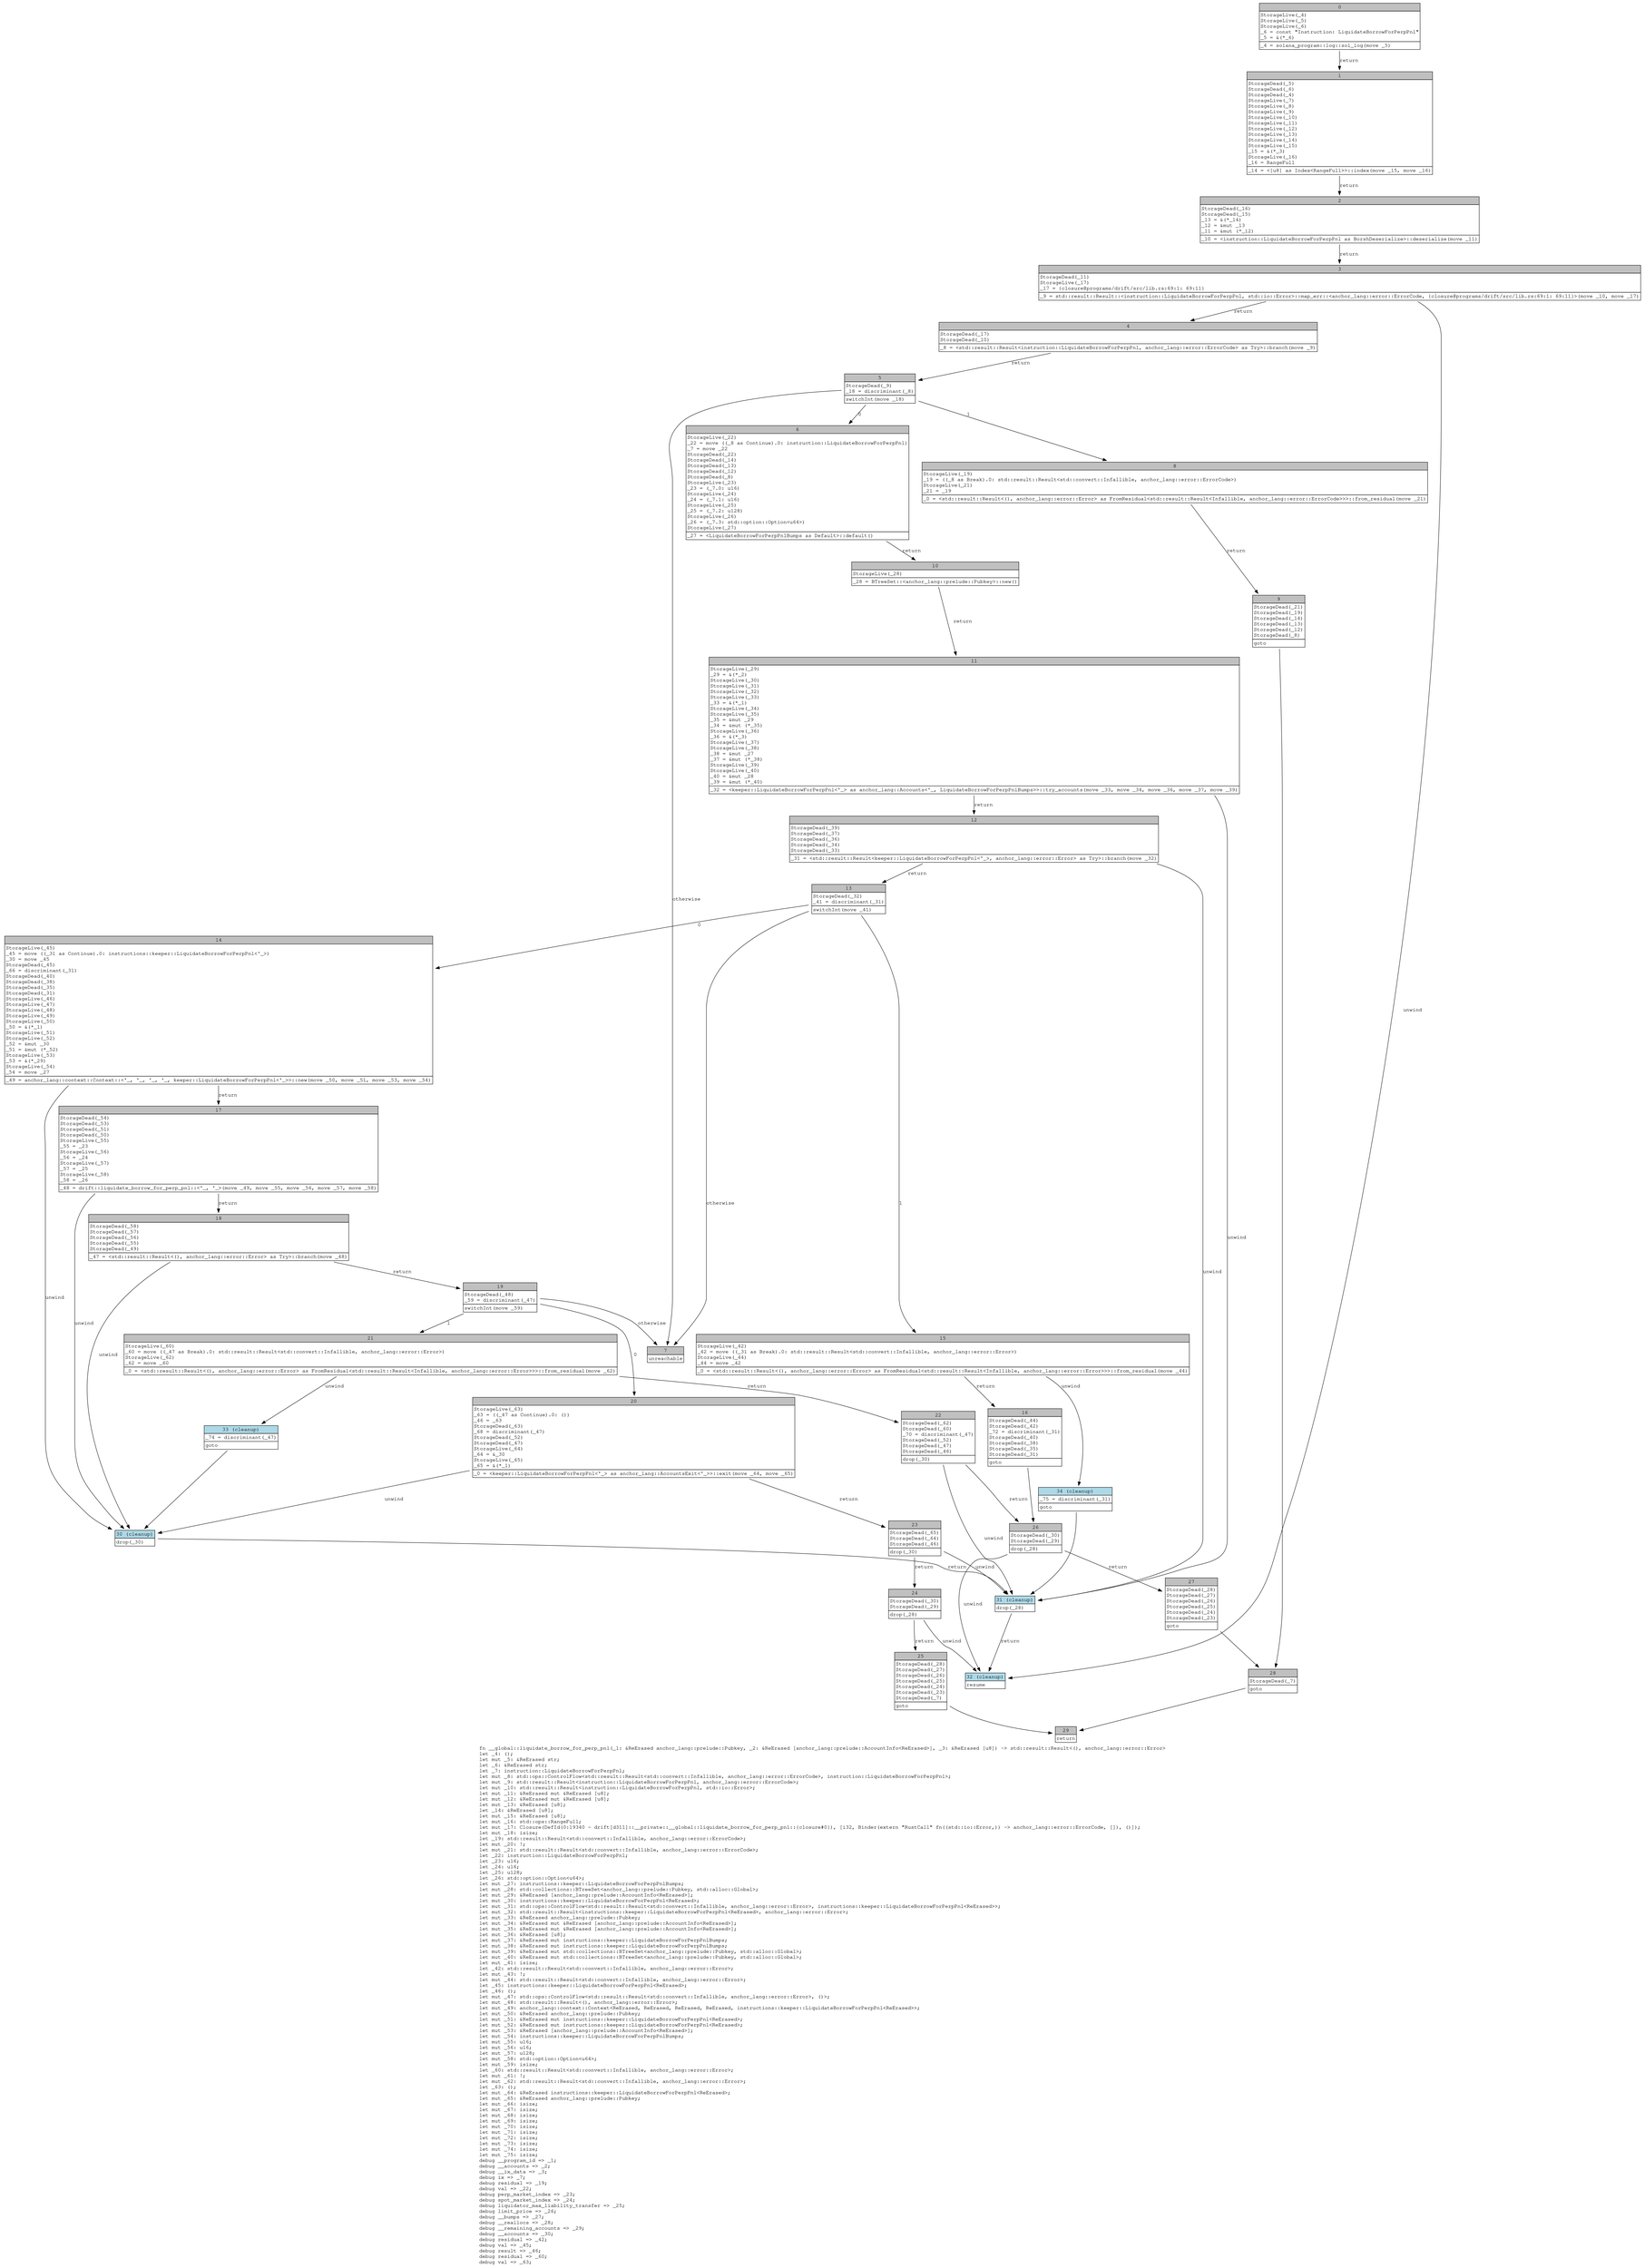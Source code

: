 digraph Mir_0_19338 {
    graph [fontname="Courier, monospace"];
    node [fontname="Courier, monospace"];
    edge [fontname="Courier, monospace"];
    label=<fn __global::liquidate_borrow_for_perp_pnl(_1: &amp;ReErased anchor_lang::prelude::Pubkey, _2: &amp;ReErased [anchor_lang::prelude::AccountInfo&lt;ReErased&gt;], _3: &amp;ReErased [u8]) -&gt; std::result::Result&lt;(), anchor_lang::error::Error&gt;<br align="left"/>let _4: ();<br align="left"/>let mut _5: &amp;ReErased str;<br align="left"/>let _6: &amp;ReErased str;<br align="left"/>let _7: instruction::LiquidateBorrowForPerpPnl;<br align="left"/>let mut _8: std::ops::ControlFlow&lt;std::result::Result&lt;std::convert::Infallible, anchor_lang::error::ErrorCode&gt;, instruction::LiquidateBorrowForPerpPnl&gt;;<br align="left"/>let mut _9: std::result::Result&lt;instruction::LiquidateBorrowForPerpPnl, anchor_lang::error::ErrorCode&gt;;<br align="left"/>let mut _10: std::result::Result&lt;instruction::LiquidateBorrowForPerpPnl, std::io::Error&gt;;<br align="left"/>let mut _11: &amp;ReErased mut &amp;ReErased [u8];<br align="left"/>let mut _12: &amp;ReErased mut &amp;ReErased [u8];<br align="left"/>let mut _13: &amp;ReErased [u8];<br align="left"/>let _14: &amp;ReErased [u8];<br align="left"/>let mut _15: &amp;ReErased [u8];<br align="left"/>let mut _16: std::ops::RangeFull;<br align="left"/>let mut _17: Closure(DefId(0:19340 ~ drift[d311]::__private::__global::liquidate_borrow_for_perp_pnl::{closure#0}), [i32, Binder(extern &quot;RustCall&quot; fn((std::io::Error,)) -&gt; anchor_lang::error::ErrorCode, []), ()]);<br align="left"/>let mut _18: isize;<br align="left"/>let _19: std::result::Result&lt;std::convert::Infallible, anchor_lang::error::ErrorCode&gt;;<br align="left"/>let mut _20: !;<br align="left"/>let mut _21: std::result::Result&lt;std::convert::Infallible, anchor_lang::error::ErrorCode&gt;;<br align="left"/>let _22: instruction::LiquidateBorrowForPerpPnl;<br align="left"/>let _23: u16;<br align="left"/>let _24: u16;<br align="left"/>let _25: u128;<br align="left"/>let _26: std::option::Option&lt;u64&gt;;<br align="left"/>let mut _27: instructions::keeper::LiquidateBorrowForPerpPnlBumps;<br align="left"/>let mut _28: std::collections::BTreeSet&lt;anchor_lang::prelude::Pubkey, std::alloc::Global&gt;;<br align="left"/>let mut _29: &amp;ReErased [anchor_lang::prelude::AccountInfo&lt;ReErased&gt;];<br align="left"/>let mut _30: instructions::keeper::LiquidateBorrowForPerpPnl&lt;ReErased&gt;;<br align="left"/>let mut _31: std::ops::ControlFlow&lt;std::result::Result&lt;std::convert::Infallible, anchor_lang::error::Error&gt;, instructions::keeper::LiquidateBorrowForPerpPnl&lt;ReErased&gt;&gt;;<br align="left"/>let mut _32: std::result::Result&lt;instructions::keeper::LiquidateBorrowForPerpPnl&lt;ReErased&gt;, anchor_lang::error::Error&gt;;<br align="left"/>let mut _33: &amp;ReErased anchor_lang::prelude::Pubkey;<br align="left"/>let mut _34: &amp;ReErased mut &amp;ReErased [anchor_lang::prelude::AccountInfo&lt;ReErased&gt;];<br align="left"/>let mut _35: &amp;ReErased mut &amp;ReErased [anchor_lang::prelude::AccountInfo&lt;ReErased&gt;];<br align="left"/>let mut _36: &amp;ReErased [u8];<br align="left"/>let mut _37: &amp;ReErased mut instructions::keeper::LiquidateBorrowForPerpPnlBumps;<br align="left"/>let mut _38: &amp;ReErased mut instructions::keeper::LiquidateBorrowForPerpPnlBumps;<br align="left"/>let mut _39: &amp;ReErased mut std::collections::BTreeSet&lt;anchor_lang::prelude::Pubkey, std::alloc::Global&gt;;<br align="left"/>let mut _40: &amp;ReErased mut std::collections::BTreeSet&lt;anchor_lang::prelude::Pubkey, std::alloc::Global&gt;;<br align="left"/>let mut _41: isize;<br align="left"/>let _42: std::result::Result&lt;std::convert::Infallible, anchor_lang::error::Error&gt;;<br align="left"/>let mut _43: !;<br align="left"/>let mut _44: std::result::Result&lt;std::convert::Infallible, anchor_lang::error::Error&gt;;<br align="left"/>let _45: instructions::keeper::LiquidateBorrowForPerpPnl&lt;ReErased&gt;;<br align="left"/>let _46: ();<br align="left"/>let mut _47: std::ops::ControlFlow&lt;std::result::Result&lt;std::convert::Infallible, anchor_lang::error::Error&gt;, ()&gt;;<br align="left"/>let mut _48: std::result::Result&lt;(), anchor_lang::error::Error&gt;;<br align="left"/>let mut _49: anchor_lang::context::Context&lt;ReErased, ReErased, ReErased, ReErased, instructions::keeper::LiquidateBorrowForPerpPnl&lt;ReErased&gt;&gt;;<br align="left"/>let mut _50: &amp;ReErased anchor_lang::prelude::Pubkey;<br align="left"/>let mut _51: &amp;ReErased mut instructions::keeper::LiquidateBorrowForPerpPnl&lt;ReErased&gt;;<br align="left"/>let mut _52: &amp;ReErased mut instructions::keeper::LiquidateBorrowForPerpPnl&lt;ReErased&gt;;<br align="left"/>let mut _53: &amp;ReErased [anchor_lang::prelude::AccountInfo&lt;ReErased&gt;];<br align="left"/>let mut _54: instructions::keeper::LiquidateBorrowForPerpPnlBumps;<br align="left"/>let mut _55: u16;<br align="left"/>let mut _56: u16;<br align="left"/>let mut _57: u128;<br align="left"/>let mut _58: std::option::Option&lt;u64&gt;;<br align="left"/>let mut _59: isize;<br align="left"/>let _60: std::result::Result&lt;std::convert::Infallible, anchor_lang::error::Error&gt;;<br align="left"/>let mut _61: !;<br align="left"/>let mut _62: std::result::Result&lt;std::convert::Infallible, anchor_lang::error::Error&gt;;<br align="left"/>let _63: ();<br align="left"/>let mut _64: &amp;ReErased instructions::keeper::LiquidateBorrowForPerpPnl&lt;ReErased&gt;;<br align="left"/>let mut _65: &amp;ReErased anchor_lang::prelude::Pubkey;<br align="left"/>let mut _66: isize;<br align="left"/>let mut _67: isize;<br align="left"/>let mut _68: isize;<br align="left"/>let mut _69: isize;<br align="left"/>let mut _70: isize;<br align="left"/>let mut _71: isize;<br align="left"/>let mut _72: isize;<br align="left"/>let mut _73: isize;<br align="left"/>let mut _74: isize;<br align="left"/>let mut _75: isize;<br align="left"/>debug __program_id =&gt; _1;<br align="left"/>debug __accounts =&gt; _2;<br align="left"/>debug __ix_data =&gt; _3;<br align="left"/>debug ix =&gt; _7;<br align="left"/>debug residual =&gt; _19;<br align="left"/>debug val =&gt; _22;<br align="left"/>debug perp_market_index =&gt; _23;<br align="left"/>debug spot_market_index =&gt; _24;<br align="left"/>debug liquidator_max_liability_transfer =&gt; _25;<br align="left"/>debug limit_price =&gt; _26;<br align="left"/>debug __bumps =&gt; _27;<br align="left"/>debug __reallocs =&gt; _28;<br align="left"/>debug __remaining_accounts =&gt; _29;<br align="left"/>debug __accounts =&gt; _30;<br align="left"/>debug residual =&gt; _42;<br align="left"/>debug val =&gt; _45;<br align="left"/>debug result =&gt; _46;<br align="left"/>debug residual =&gt; _60;<br align="left"/>debug val =&gt; _63;<br align="left"/>>;
    bb0__0_19338 [shape="none", label=<<table border="0" cellborder="1" cellspacing="0"><tr><td bgcolor="gray" align="center" colspan="1">0</td></tr><tr><td align="left" balign="left">StorageLive(_4)<br/>StorageLive(_5)<br/>StorageLive(_6)<br/>_6 = const &quot;Instruction: LiquidateBorrowForPerpPnl&quot;<br/>_5 = &amp;(*_6)<br/></td></tr><tr><td align="left">_4 = solana_program::log::sol_log(move _5)</td></tr></table>>];
    bb1__0_19338 [shape="none", label=<<table border="0" cellborder="1" cellspacing="0"><tr><td bgcolor="gray" align="center" colspan="1">1</td></tr><tr><td align="left" balign="left">StorageDead(_5)<br/>StorageDead(_6)<br/>StorageDead(_4)<br/>StorageLive(_7)<br/>StorageLive(_8)<br/>StorageLive(_9)<br/>StorageLive(_10)<br/>StorageLive(_11)<br/>StorageLive(_12)<br/>StorageLive(_13)<br/>StorageLive(_14)<br/>StorageLive(_15)<br/>_15 = &amp;(*_3)<br/>StorageLive(_16)<br/>_16 = RangeFull<br/></td></tr><tr><td align="left">_14 = &lt;[u8] as Index&lt;RangeFull&gt;&gt;::index(move _15, move _16)</td></tr></table>>];
    bb2__0_19338 [shape="none", label=<<table border="0" cellborder="1" cellspacing="0"><tr><td bgcolor="gray" align="center" colspan="1">2</td></tr><tr><td align="left" balign="left">StorageDead(_16)<br/>StorageDead(_15)<br/>_13 = &amp;(*_14)<br/>_12 = &amp;mut _13<br/>_11 = &amp;mut (*_12)<br/></td></tr><tr><td align="left">_10 = &lt;instruction::LiquidateBorrowForPerpPnl as BorshDeserialize&gt;::deserialize(move _11)</td></tr></table>>];
    bb3__0_19338 [shape="none", label=<<table border="0" cellborder="1" cellspacing="0"><tr><td bgcolor="gray" align="center" colspan="1">3</td></tr><tr><td align="left" balign="left">StorageDead(_11)<br/>StorageLive(_17)<br/>_17 = {closure@programs/drift/src/lib.rs:69:1: 69:11}<br/></td></tr><tr><td align="left">_9 = std::result::Result::&lt;instruction::LiquidateBorrowForPerpPnl, std::io::Error&gt;::map_err::&lt;anchor_lang::error::ErrorCode, {closure@programs/drift/src/lib.rs:69:1: 69:11}&gt;(move _10, move _17)</td></tr></table>>];
    bb4__0_19338 [shape="none", label=<<table border="0" cellborder="1" cellspacing="0"><tr><td bgcolor="gray" align="center" colspan="1">4</td></tr><tr><td align="left" balign="left">StorageDead(_17)<br/>StorageDead(_10)<br/></td></tr><tr><td align="left">_8 = &lt;std::result::Result&lt;instruction::LiquidateBorrowForPerpPnl, anchor_lang::error::ErrorCode&gt; as Try&gt;::branch(move _9)</td></tr></table>>];
    bb5__0_19338 [shape="none", label=<<table border="0" cellborder="1" cellspacing="0"><tr><td bgcolor="gray" align="center" colspan="1">5</td></tr><tr><td align="left" balign="left">StorageDead(_9)<br/>_18 = discriminant(_8)<br/></td></tr><tr><td align="left">switchInt(move _18)</td></tr></table>>];
    bb6__0_19338 [shape="none", label=<<table border="0" cellborder="1" cellspacing="0"><tr><td bgcolor="gray" align="center" colspan="1">6</td></tr><tr><td align="left" balign="left">StorageLive(_22)<br/>_22 = move ((_8 as Continue).0: instruction::LiquidateBorrowForPerpPnl)<br/>_7 = move _22<br/>StorageDead(_22)<br/>StorageDead(_14)<br/>StorageDead(_13)<br/>StorageDead(_12)<br/>StorageDead(_8)<br/>StorageLive(_23)<br/>_23 = (_7.0: u16)<br/>StorageLive(_24)<br/>_24 = (_7.1: u16)<br/>StorageLive(_25)<br/>_25 = (_7.2: u128)<br/>StorageLive(_26)<br/>_26 = (_7.3: std::option::Option&lt;u64&gt;)<br/>StorageLive(_27)<br/></td></tr><tr><td align="left">_27 = &lt;LiquidateBorrowForPerpPnlBumps as Default&gt;::default()</td></tr></table>>];
    bb7__0_19338 [shape="none", label=<<table border="0" cellborder="1" cellspacing="0"><tr><td bgcolor="gray" align="center" colspan="1">7</td></tr><tr><td align="left">unreachable</td></tr></table>>];
    bb8__0_19338 [shape="none", label=<<table border="0" cellborder="1" cellspacing="0"><tr><td bgcolor="gray" align="center" colspan="1">8</td></tr><tr><td align="left" balign="left">StorageLive(_19)<br/>_19 = ((_8 as Break).0: std::result::Result&lt;std::convert::Infallible, anchor_lang::error::ErrorCode&gt;)<br/>StorageLive(_21)<br/>_21 = _19<br/></td></tr><tr><td align="left">_0 = &lt;std::result::Result&lt;(), anchor_lang::error::Error&gt; as FromResidual&lt;std::result::Result&lt;Infallible, anchor_lang::error::ErrorCode&gt;&gt;&gt;::from_residual(move _21)</td></tr></table>>];
    bb9__0_19338 [shape="none", label=<<table border="0" cellborder="1" cellspacing="0"><tr><td bgcolor="gray" align="center" colspan="1">9</td></tr><tr><td align="left" balign="left">StorageDead(_21)<br/>StorageDead(_19)<br/>StorageDead(_14)<br/>StorageDead(_13)<br/>StorageDead(_12)<br/>StorageDead(_8)<br/></td></tr><tr><td align="left">goto</td></tr></table>>];
    bb10__0_19338 [shape="none", label=<<table border="0" cellborder="1" cellspacing="0"><tr><td bgcolor="gray" align="center" colspan="1">10</td></tr><tr><td align="left" balign="left">StorageLive(_28)<br/></td></tr><tr><td align="left">_28 = BTreeSet::&lt;anchor_lang::prelude::Pubkey&gt;::new()</td></tr></table>>];
    bb11__0_19338 [shape="none", label=<<table border="0" cellborder="1" cellspacing="0"><tr><td bgcolor="gray" align="center" colspan="1">11</td></tr><tr><td align="left" balign="left">StorageLive(_29)<br/>_29 = &amp;(*_2)<br/>StorageLive(_30)<br/>StorageLive(_31)<br/>StorageLive(_32)<br/>StorageLive(_33)<br/>_33 = &amp;(*_1)<br/>StorageLive(_34)<br/>StorageLive(_35)<br/>_35 = &amp;mut _29<br/>_34 = &amp;mut (*_35)<br/>StorageLive(_36)<br/>_36 = &amp;(*_3)<br/>StorageLive(_37)<br/>StorageLive(_38)<br/>_38 = &amp;mut _27<br/>_37 = &amp;mut (*_38)<br/>StorageLive(_39)<br/>StorageLive(_40)<br/>_40 = &amp;mut _28<br/>_39 = &amp;mut (*_40)<br/></td></tr><tr><td align="left">_32 = &lt;keeper::LiquidateBorrowForPerpPnl&lt;'_&gt; as anchor_lang::Accounts&lt;'_, LiquidateBorrowForPerpPnlBumps&gt;&gt;::try_accounts(move _33, move _34, move _36, move _37, move _39)</td></tr></table>>];
    bb12__0_19338 [shape="none", label=<<table border="0" cellborder="1" cellspacing="0"><tr><td bgcolor="gray" align="center" colspan="1">12</td></tr><tr><td align="left" balign="left">StorageDead(_39)<br/>StorageDead(_37)<br/>StorageDead(_36)<br/>StorageDead(_34)<br/>StorageDead(_33)<br/></td></tr><tr><td align="left">_31 = &lt;std::result::Result&lt;keeper::LiquidateBorrowForPerpPnl&lt;'_&gt;, anchor_lang::error::Error&gt; as Try&gt;::branch(move _32)</td></tr></table>>];
    bb13__0_19338 [shape="none", label=<<table border="0" cellborder="1" cellspacing="0"><tr><td bgcolor="gray" align="center" colspan="1">13</td></tr><tr><td align="left" balign="left">StorageDead(_32)<br/>_41 = discriminant(_31)<br/></td></tr><tr><td align="left">switchInt(move _41)</td></tr></table>>];
    bb14__0_19338 [shape="none", label=<<table border="0" cellborder="1" cellspacing="0"><tr><td bgcolor="gray" align="center" colspan="1">14</td></tr><tr><td align="left" balign="left">StorageLive(_45)<br/>_45 = move ((_31 as Continue).0: instructions::keeper::LiquidateBorrowForPerpPnl&lt;'_&gt;)<br/>_30 = move _45<br/>StorageDead(_45)<br/>_66 = discriminant(_31)<br/>StorageDead(_40)<br/>StorageDead(_38)<br/>StorageDead(_35)<br/>StorageDead(_31)<br/>StorageLive(_46)<br/>StorageLive(_47)<br/>StorageLive(_48)<br/>StorageLive(_49)<br/>StorageLive(_50)<br/>_50 = &amp;(*_1)<br/>StorageLive(_51)<br/>StorageLive(_52)<br/>_52 = &amp;mut _30<br/>_51 = &amp;mut (*_52)<br/>StorageLive(_53)<br/>_53 = &amp;(*_29)<br/>StorageLive(_54)<br/>_54 = move _27<br/></td></tr><tr><td align="left">_49 = anchor_lang::context::Context::&lt;'_, '_, '_, '_, keeper::LiquidateBorrowForPerpPnl&lt;'_&gt;&gt;::new(move _50, move _51, move _53, move _54)</td></tr></table>>];
    bb15__0_19338 [shape="none", label=<<table border="0" cellborder="1" cellspacing="0"><tr><td bgcolor="gray" align="center" colspan="1">15</td></tr><tr><td align="left" balign="left">StorageLive(_42)<br/>_42 = move ((_31 as Break).0: std::result::Result&lt;std::convert::Infallible, anchor_lang::error::Error&gt;)<br/>StorageLive(_44)<br/>_44 = move _42<br/></td></tr><tr><td align="left">_0 = &lt;std::result::Result&lt;(), anchor_lang::error::Error&gt; as FromResidual&lt;std::result::Result&lt;Infallible, anchor_lang::error::Error&gt;&gt;&gt;::from_residual(move _44)</td></tr></table>>];
    bb16__0_19338 [shape="none", label=<<table border="0" cellborder="1" cellspacing="0"><tr><td bgcolor="gray" align="center" colspan="1">16</td></tr><tr><td align="left" balign="left">StorageDead(_44)<br/>StorageDead(_42)<br/>_72 = discriminant(_31)<br/>StorageDead(_40)<br/>StorageDead(_38)<br/>StorageDead(_35)<br/>StorageDead(_31)<br/></td></tr><tr><td align="left">goto</td></tr></table>>];
    bb17__0_19338 [shape="none", label=<<table border="0" cellborder="1" cellspacing="0"><tr><td bgcolor="gray" align="center" colspan="1">17</td></tr><tr><td align="left" balign="left">StorageDead(_54)<br/>StorageDead(_53)<br/>StorageDead(_51)<br/>StorageDead(_50)<br/>StorageLive(_55)<br/>_55 = _23<br/>StorageLive(_56)<br/>_56 = _24<br/>StorageLive(_57)<br/>_57 = _25<br/>StorageLive(_58)<br/>_58 = _26<br/></td></tr><tr><td align="left">_48 = drift::liquidate_borrow_for_perp_pnl::&lt;'_, '_&gt;(move _49, move _55, move _56, move _57, move _58)</td></tr></table>>];
    bb18__0_19338 [shape="none", label=<<table border="0" cellborder="1" cellspacing="0"><tr><td bgcolor="gray" align="center" colspan="1">18</td></tr><tr><td align="left" balign="left">StorageDead(_58)<br/>StorageDead(_57)<br/>StorageDead(_56)<br/>StorageDead(_55)<br/>StorageDead(_49)<br/></td></tr><tr><td align="left">_47 = &lt;std::result::Result&lt;(), anchor_lang::error::Error&gt; as Try&gt;::branch(move _48)</td></tr></table>>];
    bb19__0_19338 [shape="none", label=<<table border="0" cellborder="1" cellspacing="0"><tr><td bgcolor="gray" align="center" colspan="1">19</td></tr><tr><td align="left" balign="left">StorageDead(_48)<br/>_59 = discriminant(_47)<br/></td></tr><tr><td align="left">switchInt(move _59)</td></tr></table>>];
    bb20__0_19338 [shape="none", label=<<table border="0" cellborder="1" cellspacing="0"><tr><td bgcolor="gray" align="center" colspan="1">20</td></tr><tr><td align="left" balign="left">StorageLive(_63)<br/>_63 = ((_47 as Continue).0: ())<br/>_46 = _63<br/>StorageDead(_63)<br/>_68 = discriminant(_47)<br/>StorageDead(_52)<br/>StorageDead(_47)<br/>StorageLive(_64)<br/>_64 = &amp;_30<br/>StorageLive(_65)<br/>_65 = &amp;(*_1)<br/></td></tr><tr><td align="left">_0 = &lt;keeper::LiquidateBorrowForPerpPnl&lt;'_&gt; as anchor_lang::AccountsExit&lt;'_&gt;&gt;::exit(move _64, move _65)</td></tr></table>>];
    bb21__0_19338 [shape="none", label=<<table border="0" cellborder="1" cellspacing="0"><tr><td bgcolor="gray" align="center" colspan="1">21</td></tr><tr><td align="left" balign="left">StorageLive(_60)<br/>_60 = move ((_47 as Break).0: std::result::Result&lt;std::convert::Infallible, anchor_lang::error::Error&gt;)<br/>StorageLive(_62)<br/>_62 = move _60<br/></td></tr><tr><td align="left">_0 = &lt;std::result::Result&lt;(), anchor_lang::error::Error&gt; as FromResidual&lt;std::result::Result&lt;Infallible, anchor_lang::error::Error&gt;&gt;&gt;::from_residual(move _62)</td></tr></table>>];
    bb22__0_19338 [shape="none", label=<<table border="0" cellborder="1" cellspacing="0"><tr><td bgcolor="gray" align="center" colspan="1">22</td></tr><tr><td align="left" balign="left">StorageDead(_62)<br/>StorageDead(_60)<br/>_70 = discriminant(_47)<br/>StorageDead(_52)<br/>StorageDead(_47)<br/>StorageDead(_46)<br/></td></tr><tr><td align="left">drop(_30)</td></tr></table>>];
    bb23__0_19338 [shape="none", label=<<table border="0" cellborder="1" cellspacing="0"><tr><td bgcolor="gray" align="center" colspan="1">23</td></tr><tr><td align="left" balign="left">StorageDead(_65)<br/>StorageDead(_64)<br/>StorageDead(_46)<br/></td></tr><tr><td align="left">drop(_30)</td></tr></table>>];
    bb24__0_19338 [shape="none", label=<<table border="0" cellborder="1" cellspacing="0"><tr><td bgcolor="gray" align="center" colspan="1">24</td></tr><tr><td align="left" balign="left">StorageDead(_30)<br/>StorageDead(_29)<br/></td></tr><tr><td align="left">drop(_28)</td></tr></table>>];
    bb25__0_19338 [shape="none", label=<<table border="0" cellborder="1" cellspacing="0"><tr><td bgcolor="gray" align="center" colspan="1">25</td></tr><tr><td align="left" balign="left">StorageDead(_28)<br/>StorageDead(_27)<br/>StorageDead(_26)<br/>StorageDead(_25)<br/>StorageDead(_24)<br/>StorageDead(_23)<br/>StorageDead(_7)<br/></td></tr><tr><td align="left">goto</td></tr></table>>];
    bb26__0_19338 [shape="none", label=<<table border="0" cellborder="1" cellspacing="0"><tr><td bgcolor="gray" align="center" colspan="1">26</td></tr><tr><td align="left" balign="left">StorageDead(_30)<br/>StorageDead(_29)<br/></td></tr><tr><td align="left">drop(_28)</td></tr></table>>];
    bb27__0_19338 [shape="none", label=<<table border="0" cellborder="1" cellspacing="0"><tr><td bgcolor="gray" align="center" colspan="1">27</td></tr><tr><td align="left" balign="left">StorageDead(_28)<br/>StorageDead(_27)<br/>StorageDead(_26)<br/>StorageDead(_25)<br/>StorageDead(_24)<br/>StorageDead(_23)<br/></td></tr><tr><td align="left">goto</td></tr></table>>];
    bb28__0_19338 [shape="none", label=<<table border="0" cellborder="1" cellspacing="0"><tr><td bgcolor="gray" align="center" colspan="1">28</td></tr><tr><td align="left" balign="left">StorageDead(_7)<br/></td></tr><tr><td align="left">goto</td></tr></table>>];
    bb29__0_19338 [shape="none", label=<<table border="0" cellborder="1" cellspacing="0"><tr><td bgcolor="gray" align="center" colspan="1">29</td></tr><tr><td align="left">return</td></tr></table>>];
    bb30__0_19338 [shape="none", label=<<table border="0" cellborder="1" cellspacing="0"><tr><td bgcolor="lightblue" align="center" colspan="1">30 (cleanup)</td></tr><tr><td align="left">drop(_30)</td></tr></table>>];
    bb31__0_19338 [shape="none", label=<<table border="0" cellborder="1" cellspacing="0"><tr><td bgcolor="lightblue" align="center" colspan="1">31 (cleanup)</td></tr><tr><td align="left">drop(_28)</td></tr></table>>];
    bb32__0_19338 [shape="none", label=<<table border="0" cellborder="1" cellspacing="0"><tr><td bgcolor="lightblue" align="center" colspan="1">32 (cleanup)</td></tr><tr><td align="left">resume</td></tr></table>>];
    bb33__0_19338 [shape="none", label=<<table border="0" cellborder="1" cellspacing="0"><tr><td bgcolor="lightblue" align="center" colspan="1">33 (cleanup)</td></tr><tr><td align="left" balign="left">_74 = discriminant(_47)<br/></td></tr><tr><td align="left">goto</td></tr></table>>];
    bb34__0_19338 [shape="none", label=<<table border="0" cellborder="1" cellspacing="0"><tr><td bgcolor="lightblue" align="center" colspan="1">34 (cleanup)</td></tr><tr><td align="left" balign="left">_75 = discriminant(_31)<br/></td></tr><tr><td align="left">goto</td></tr></table>>];
    bb0__0_19338 -> bb1__0_19338 [label="return"];
    bb1__0_19338 -> bb2__0_19338 [label="return"];
    bb2__0_19338 -> bb3__0_19338 [label="return"];
    bb3__0_19338 -> bb4__0_19338 [label="return"];
    bb3__0_19338 -> bb32__0_19338 [label="unwind"];
    bb4__0_19338 -> bb5__0_19338 [label="return"];
    bb5__0_19338 -> bb6__0_19338 [label="0"];
    bb5__0_19338 -> bb8__0_19338 [label="1"];
    bb5__0_19338 -> bb7__0_19338 [label="otherwise"];
    bb6__0_19338 -> bb10__0_19338 [label="return"];
    bb8__0_19338 -> bb9__0_19338 [label="return"];
    bb9__0_19338 -> bb28__0_19338 [label=""];
    bb10__0_19338 -> bb11__0_19338 [label="return"];
    bb11__0_19338 -> bb12__0_19338 [label="return"];
    bb11__0_19338 -> bb31__0_19338 [label="unwind"];
    bb12__0_19338 -> bb13__0_19338 [label="return"];
    bb12__0_19338 -> bb31__0_19338 [label="unwind"];
    bb13__0_19338 -> bb14__0_19338 [label="0"];
    bb13__0_19338 -> bb15__0_19338 [label="1"];
    bb13__0_19338 -> bb7__0_19338 [label="otherwise"];
    bb14__0_19338 -> bb17__0_19338 [label="return"];
    bb14__0_19338 -> bb30__0_19338 [label="unwind"];
    bb15__0_19338 -> bb16__0_19338 [label="return"];
    bb15__0_19338 -> bb34__0_19338 [label="unwind"];
    bb16__0_19338 -> bb26__0_19338 [label=""];
    bb17__0_19338 -> bb18__0_19338 [label="return"];
    bb17__0_19338 -> bb30__0_19338 [label="unwind"];
    bb18__0_19338 -> bb19__0_19338 [label="return"];
    bb18__0_19338 -> bb30__0_19338 [label="unwind"];
    bb19__0_19338 -> bb20__0_19338 [label="0"];
    bb19__0_19338 -> bb21__0_19338 [label="1"];
    bb19__0_19338 -> bb7__0_19338 [label="otherwise"];
    bb20__0_19338 -> bb23__0_19338 [label="return"];
    bb20__0_19338 -> bb30__0_19338 [label="unwind"];
    bb21__0_19338 -> bb22__0_19338 [label="return"];
    bb21__0_19338 -> bb33__0_19338 [label="unwind"];
    bb22__0_19338 -> bb26__0_19338 [label="return"];
    bb22__0_19338 -> bb31__0_19338 [label="unwind"];
    bb23__0_19338 -> bb24__0_19338 [label="return"];
    bb23__0_19338 -> bb31__0_19338 [label="unwind"];
    bb24__0_19338 -> bb25__0_19338 [label="return"];
    bb24__0_19338 -> bb32__0_19338 [label="unwind"];
    bb25__0_19338 -> bb29__0_19338 [label=""];
    bb26__0_19338 -> bb27__0_19338 [label="return"];
    bb26__0_19338 -> bb32__0_19338 [label="unwind"];
    bb27__0_19338 -> bb28__0_19338 [label=""];
    bb28__0_19338 -> bb29__0_19338 [label=""];
    bb30__0_19338 -> bb31__0_19338 [label="return"];
    bb31__0_19338 -> bb32__0_19338 [label="return"];
    bb33__0_19338 -> bb30__0_19338 [label=""];
    bb34__0_19338 -> bb31__0_19338 [label=""];
}
